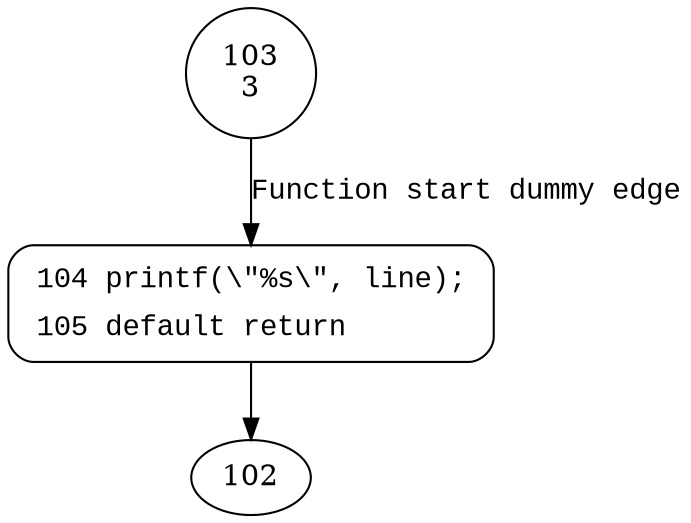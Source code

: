 digraph printline {
103 [shape="circle" label="103\n3"]
104 [shape="circle" label="104\n2"]
104 [style="filled,bold" penwidth="1" fillcolor="white" fontname="Courier New" shape="Mrecord" label=<<table border="0" cellborder="0" cellpadding="3" bgcolor="white"><tr><td align="right">104</td><td align="left">printf(\"%s\", line);</td></tr><tr><td align="right">105</td><td align="left">default return</td></tr></table>>]
104 -> 102[label=""]
103 -> 104 [label="Function start dummy edge" fontname="Courier New"]
}